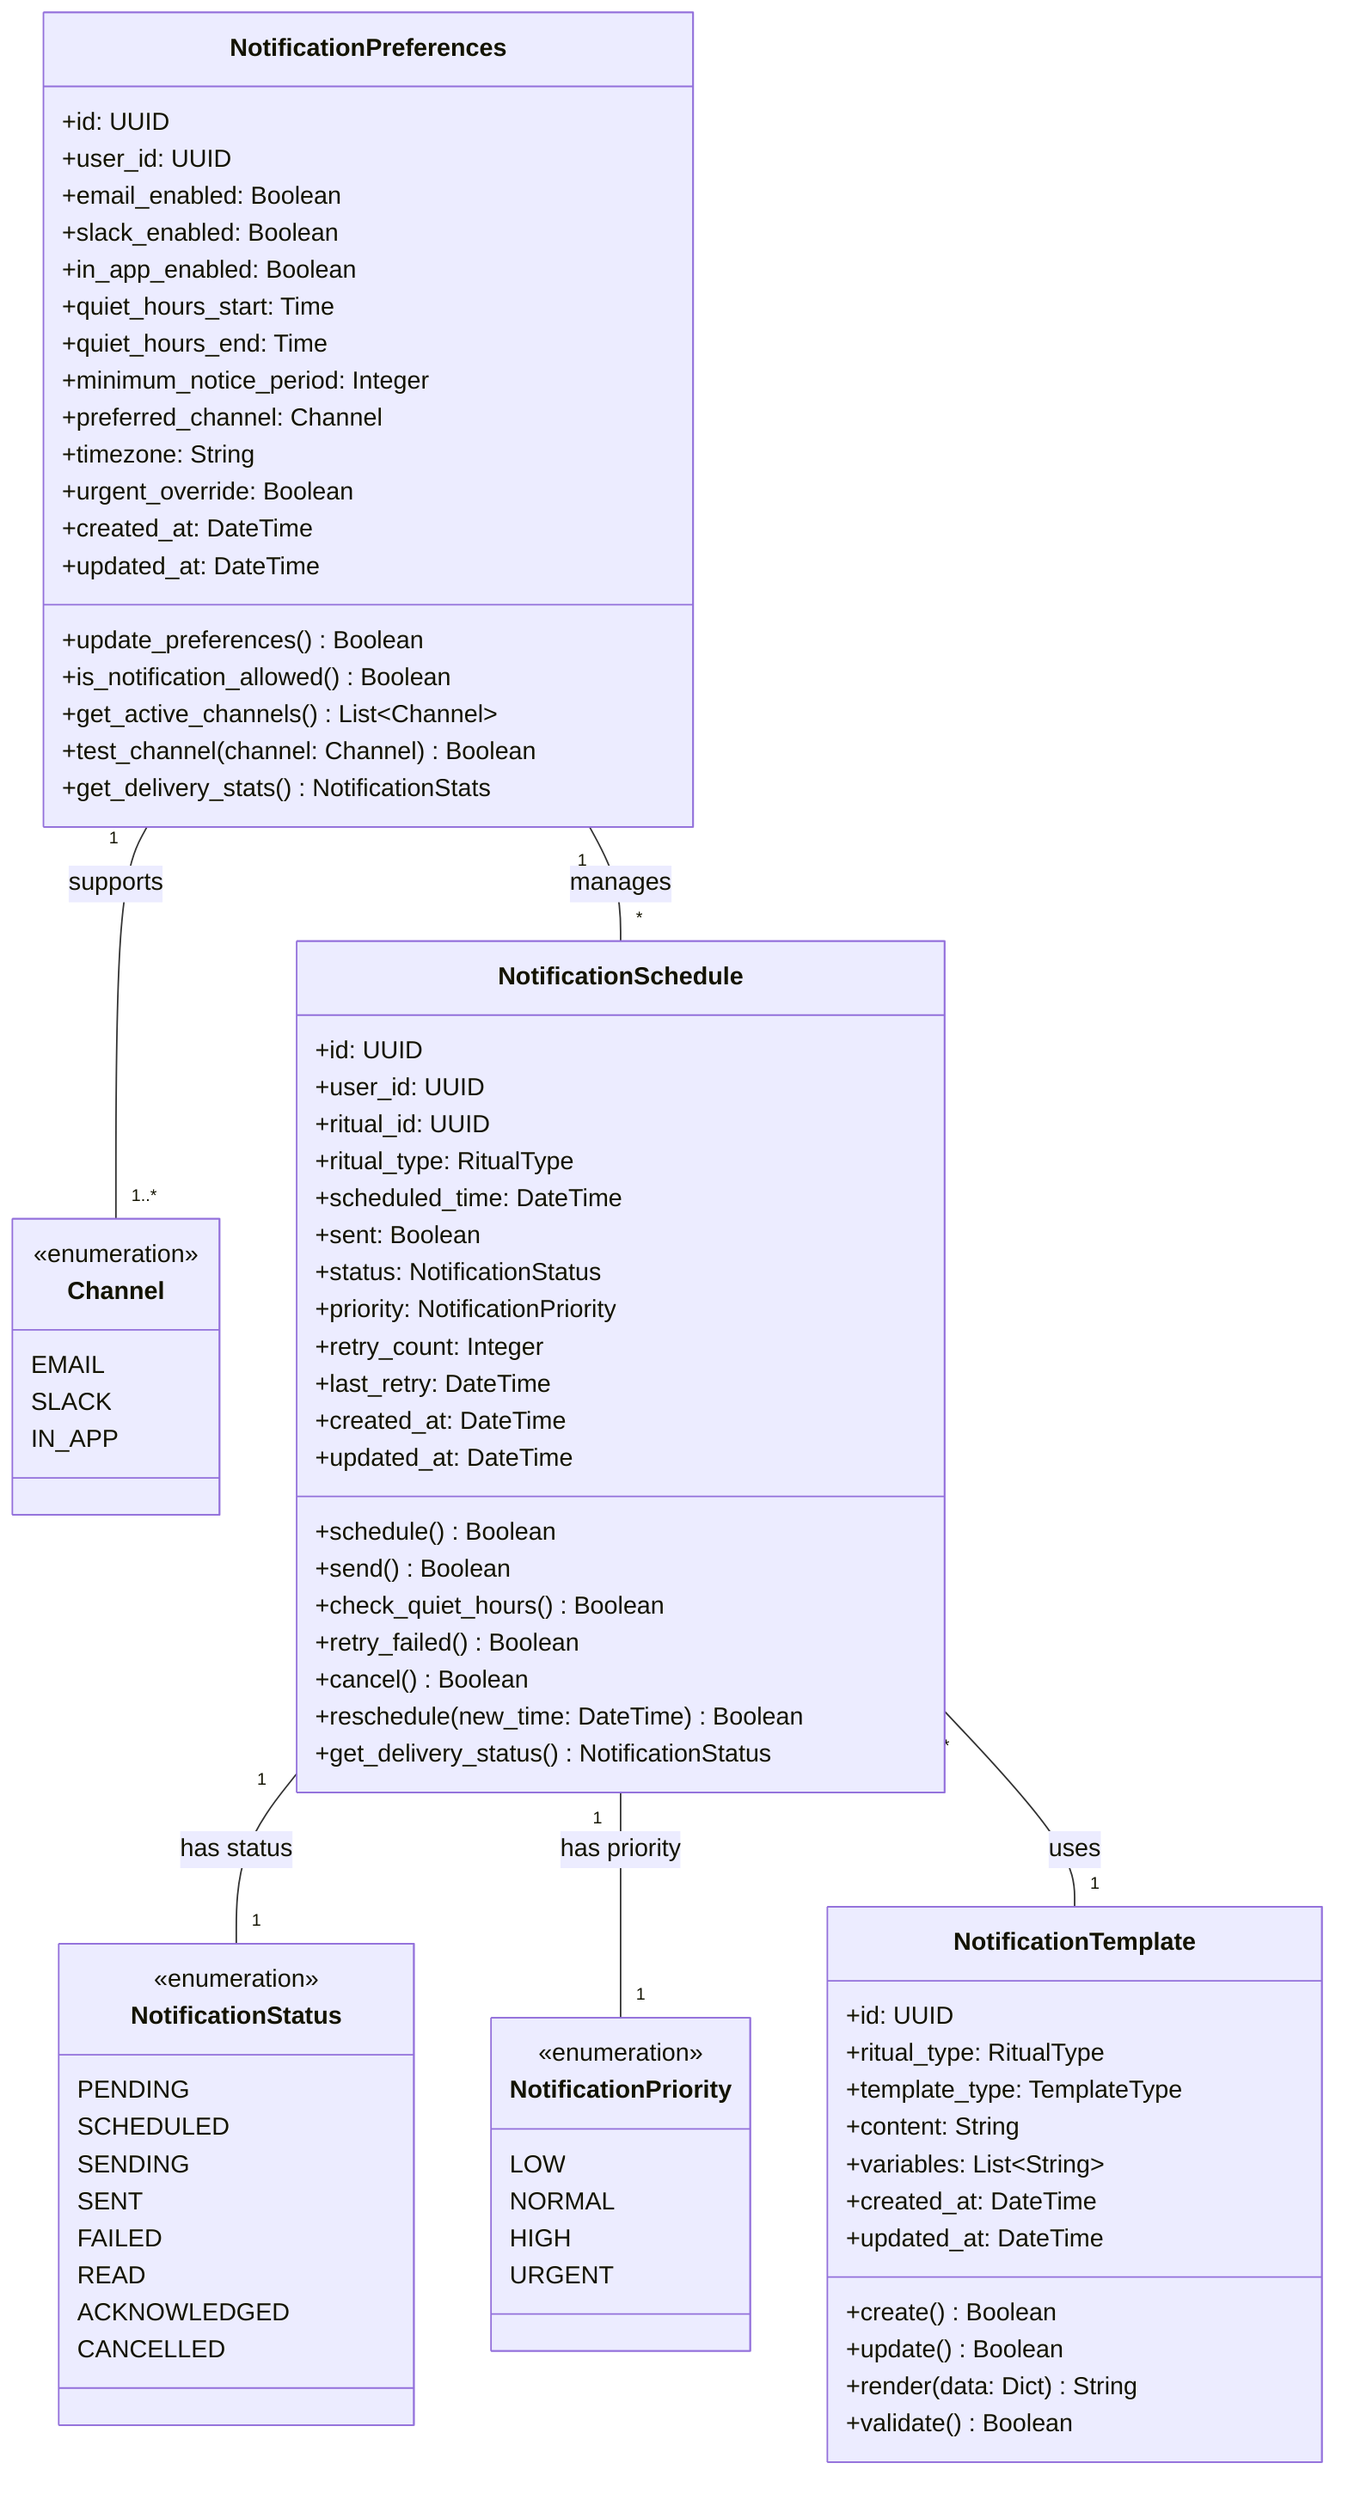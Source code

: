classDiagram
    %% Notification Management System
    class NotificationPreferences {
        +id: UUID
        +user_id: UUID
        +email_enabled: Boolean
        +slack_enabled: Boolean
        +in_app_enabled: Boolean
        +quiet_hours_start: Time
        +quiet_hours_end: Time
        +minimum_notice_period: Integer
        +preferred_channel: Channel
        +timezone: String
        +urgent_override: Boolean
        +created_at: DateTime
        +updated_at: DateTime
        +update_preferences() Boolean
        +is_notification_allowed() Boolean
        +get_active_channels() List~Channel~
        +test_channel(channel: Channel) Boolean
        +get_delivery_stats() NotificationStats
    }

    class Channel {
        <<enumeration>>
        EMAIL
        SLACK
        IN_APP
    }

    class NotificationSchedule {
        +id: UUID
        +user_id: UUID
        +ritual_id: UUID
        +ritual_type: RitualType
        +scheduled_time: DateTime
        +sent: Boolean
        +status: NotificationStatus
        +priority: NotificationPriority
        +retry_count: Integer
        +last_retry: DateTime
        +created_at: DateTime
        +updated_at: DateTime
        +schedule() Boolean
        +send() Boolean
        +check_quiet_hours() Boolean
        +retry_failed() Boolean
        +cancel() Boolean
        +reschedule(new_time: DateTime) Boolean
        +get_delivery_status() NotificationStatus
    }

    class NotificationStatus {
        <<enumeration>>
        PENDING
        SCHEDULED
        SENDING
        SENT
        FAILED
        READ
        ACKNOWLEDGED
        CANCELLED
    }

    class NotificationPriority {
        <<enumeration>>
        LOW
        NORMAL
        HIGH
        URGENT
    }

    class NotificationTemplate {
        +id: UUID
        +ritual_type: RitualType
        +template_type: TemplateType
        +content: String
        +variables: List~String~
        +created_at: DateTime
        +updated_at: DateTime
        +create() Boolean
        +update() Boolean
        +render(data: Dict) String
        +validate() Boolean
    }

    NotificationPreferences "1" -- "1..*" Channel : supports
    NotificationPreferences "1" -- "*" NotificationSchedule : manages
    NotificationSchedule "1" -- "1" NotificationStatus : has status
    NotificationSchedule "1" -- "1" NotificationPriority : has priority
    NotificationSchedule "*" -- "1" NotificationTemplate : uses